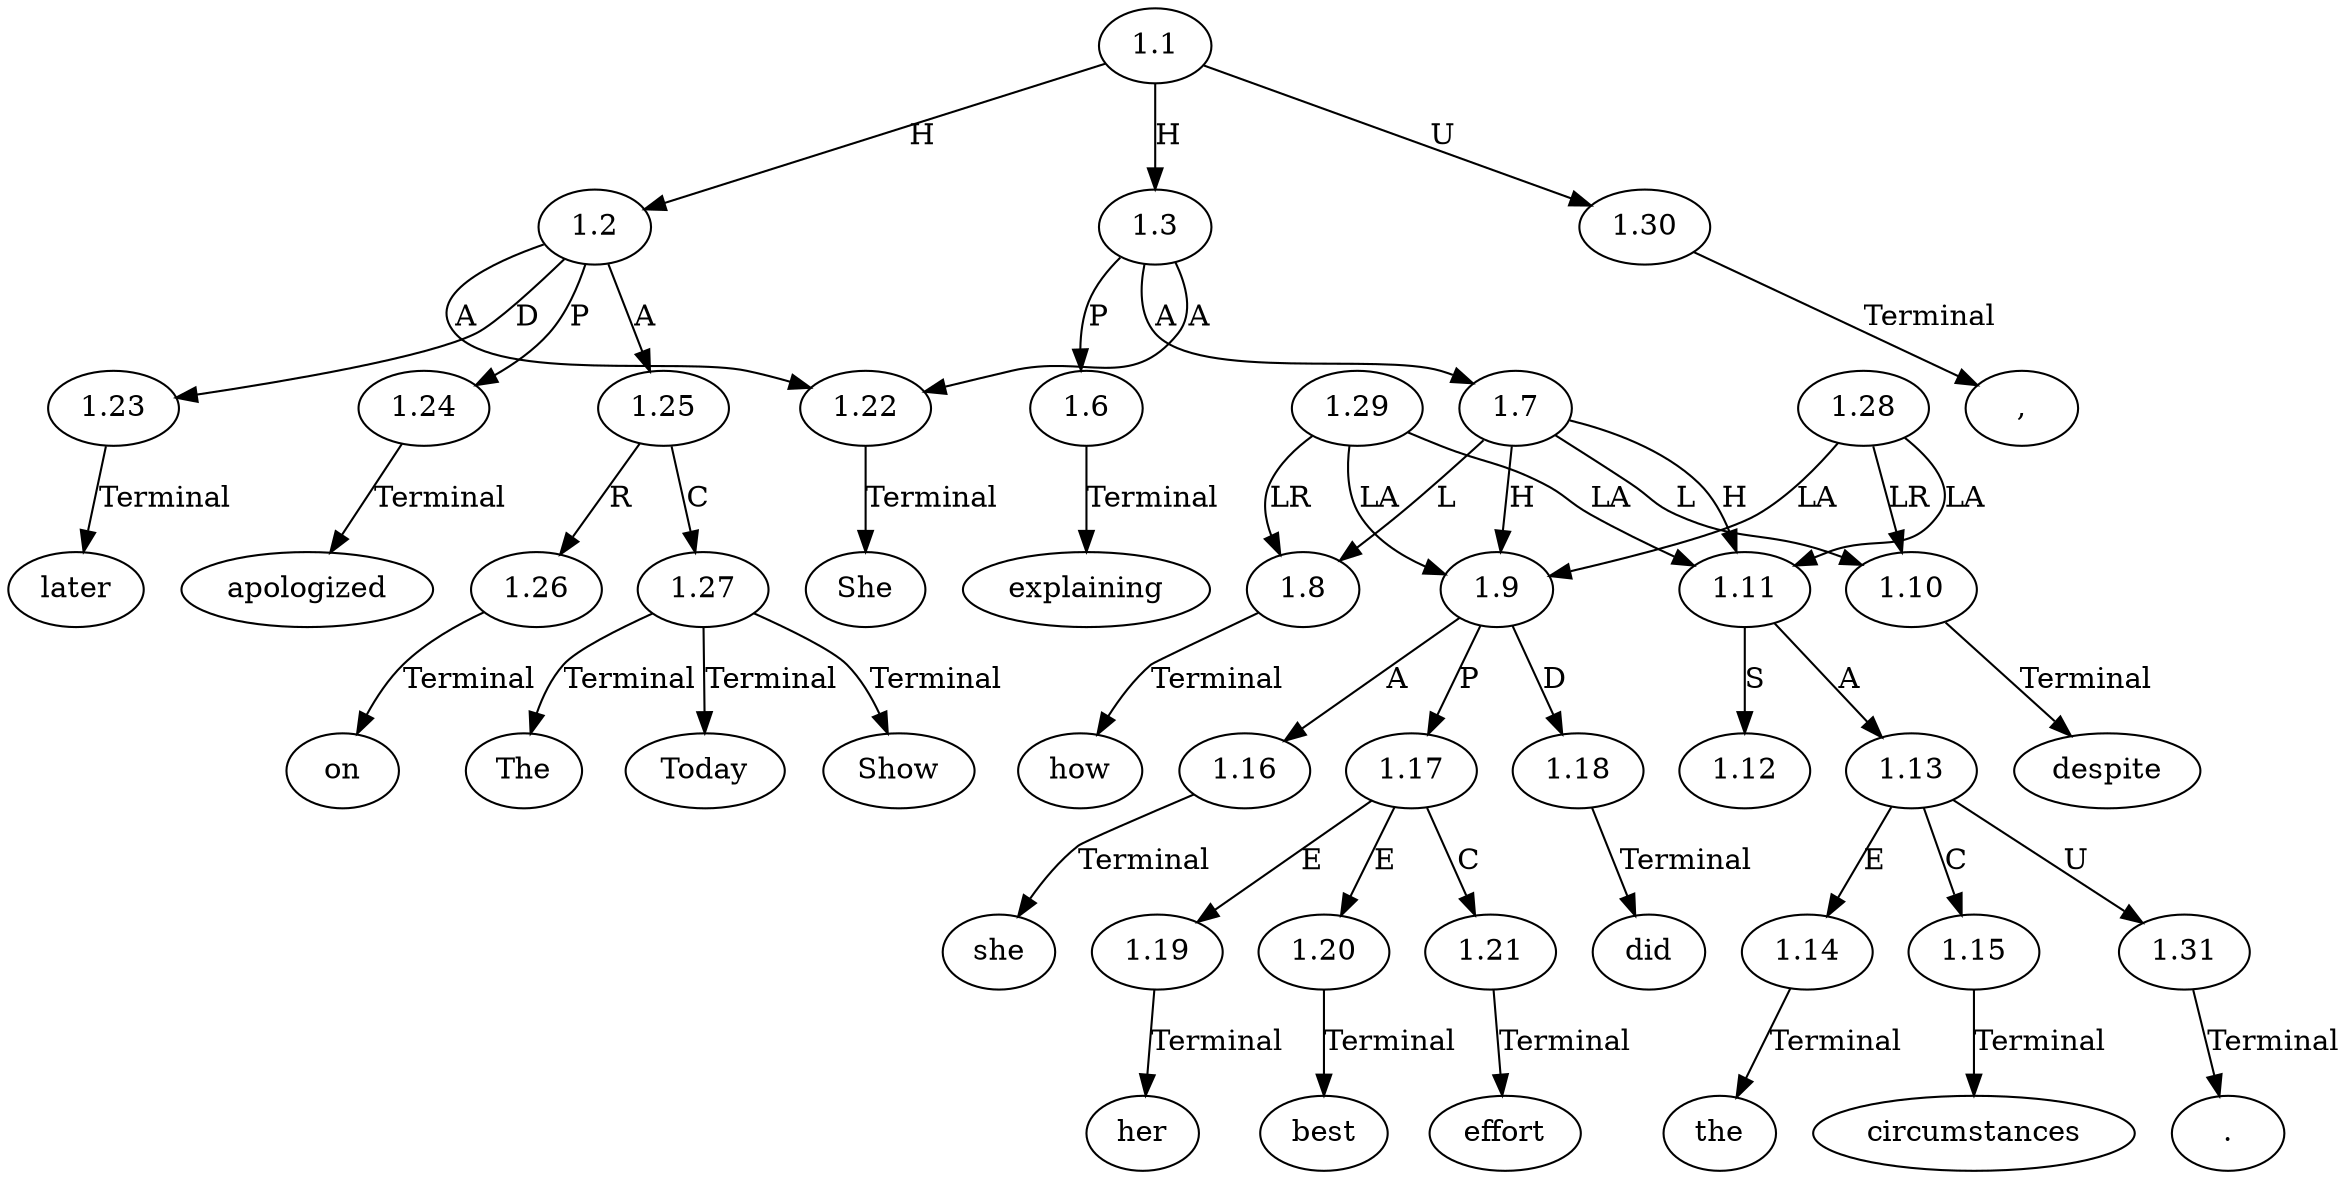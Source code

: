// Graph
digraph {
	0.1 [label=She ordering=out]
	0.10 [label=how ordering=out]
	0.11 [label=she ordering=out]
	0.12 [label=did ordering=out]
	0.13 [label=her ordering=out]
	0.14 [label=best ordering=out]
	0.15 [label=effort ordering=out]
	0.16 [label=despite ordering=out]
	0.17 [label=the ordering=out]
	0.18 [label=circumstances ordering=out]
	0.19 [label="." ordering=out]
	0.2 [label=later ordering=out]
	0.3 [label=apologized ordering=out]
	0.4 [label=on ordering=out]
	0.5 [label=The ordering=out]
	0.6 [label=Today ordering=out]
	0.7 [label=Show ordering=out]
	0.8 [label="," ordering=out]
	0.9 [label=explaining ordering=out]
	1.1 [label=1.1 ordering=out]
	1.2 [label=1.2 ordering=out]
	1.3 [label=1.3 ordering=out]
	1.6 [label=1.6 ordering=out]
	1.7 [label=1.7 ordering=out]
	1.8 [label=1.8 ordering=out]
	1.9 [label=1.9 ordering=out]
	1.10 [label=1.10 ordering=out]
	1.11 [label=1.11 ordering=out]
	1.12 [label=1.12 ordering=out]
	1.13 [label=1.13 ordering=out]
	1.14 [label=1.14 ordering=out]
	1.15 [label=1.15 ordering=out]
	1.16 [label=1.16 ordering=out]
	1.17 [label=1.17 ordering=out]
	1.18 [label=1.18 ordering=out]
	1.19 [label=1.19 ordering=out]
	1.20 [label=1.20 ordering=out]
	1.21 [label=1.21 ordering=out]
	1.22 [label=1.22 ordering=out]
	1.23 [label=1.23 ordering=out]
	1.24 [label=1.24 ordering=out]
	1.25 [label=1.25 ordering=out]
	1.26 [label=1.26 ordering=out]
	1.27 [label=1.27 ordering=out]
	1.28 [label=1.28 ordering=out]
	1.29 [label=1.29 ordering=out]
	1.30 [label=1.30 ordering=out]
	1.31 [label=1.31 ordering=out]
	1.1 -> 1.2 [label=H ordering=out]
	1.1 -> 1.3 [label=H ordering=out]
	1.1 -> 1.30 [label=U ordering=out]
	1.2 -> 1.22 [label=A ordering=out]
	1.2 -> 1.23 [label=D ordering=out]
	1.2 -> 1.24 [label=P ordering=out]
	1.2 -> 1.25 [label=A ordering=out]
	1.3 -> 1.6 [label=P ordering=out]
	1.3 -> 1.7 [label=A ordering=out]
	1.3 -> 1.22 [label=A ordering=out]
	1.6 -> 0.9 [label=Terminal ordering=out]
	1.7 -> 1.8 [label=L ordering=out]
	1.7 -> 1.9 [label=H ordering=out]
	1.7 -> 1.10 [label=L ordering=out]
	1.7 -> 1.11 [label=H ordering=out]
	1.8 -> 0.10 [label=Terminal ordering=out]
	1.9 -> 1.16 [label=A ordering=out]
	1.9 -> 1.17 [label=P ordering=out]
	1.9 -> 1.18 [label=D ordering=out]
	1.10 -> 0.16 [label=Terminal ordering=out]
	1.11 -> 1.12 [label=S ordering=out]
	1.11 -> 1.13 [label=A ordering=out]
	1.13 -> 1.14 [label=E ordering=out]
	1.13 -> 1.15 [label=C ordering=out]
	1.13 -> 1.31 [label=U ordering=out]
	1.14 -> 0.17 [label=Terminal ordering=out]
	1.15 -> 0.18 [label=Terminal ordering=out]
	1.16 -> 0.11 [label=Terminal ordering=out]
	1.17 -> 1.19 [label=E ordering=out]
	1.17 -> 1.20 [label=E ordering=out]
	1.17 -> 1.21 [label=C ordering=out]
	1.18 -> 0.12 [label=Terminal ordering=out]
	1.19 -> 0.13 [label=Terminal ordering=out]
	1.20 -> 0.14 [label=Terminal ordering=out]
	1.21 -> 0.15 [label=Terminal ordering=out]
	1.22 -> 0.1 [label=Terminal ordering=out]
	1.23 -> 0.2 [label=Terminal ordering=out]
	1.24 -> 0.3 [label=Terminal ordering=out]
	1.25 -> 1.26 [label=R ordering=out]
	1.25 -> 1.27 [label=C ordering=out]
	1.26 -> 0.4 [label=Terminal ordering=out]
	1.27 -> 0.5 [label=Terminal ordering=out]
	1.27 -> 0.6 [label=Terminal ordering=out]
	1.27 -> 0.7 [label=Terminal ordering=out]
	1.28 -> 1.9 [label=LA ordering=out]
	1.28 -> 1.10 [label=LR ordering=out]
	1.28 -> 1.11 [label=LA ordering=out]
	1.29 -> 1.8 [label=LR ordering=out]
	1.29 -> 1.9 [label=LA ordering=out]
	1.29 -> 1.11 [label=LA ordering=out]
	1.30 -> 0.8 [label=Terminal ordering=out]
	1.31 -> 0.19 [label=Terminal ordering=out]
}
